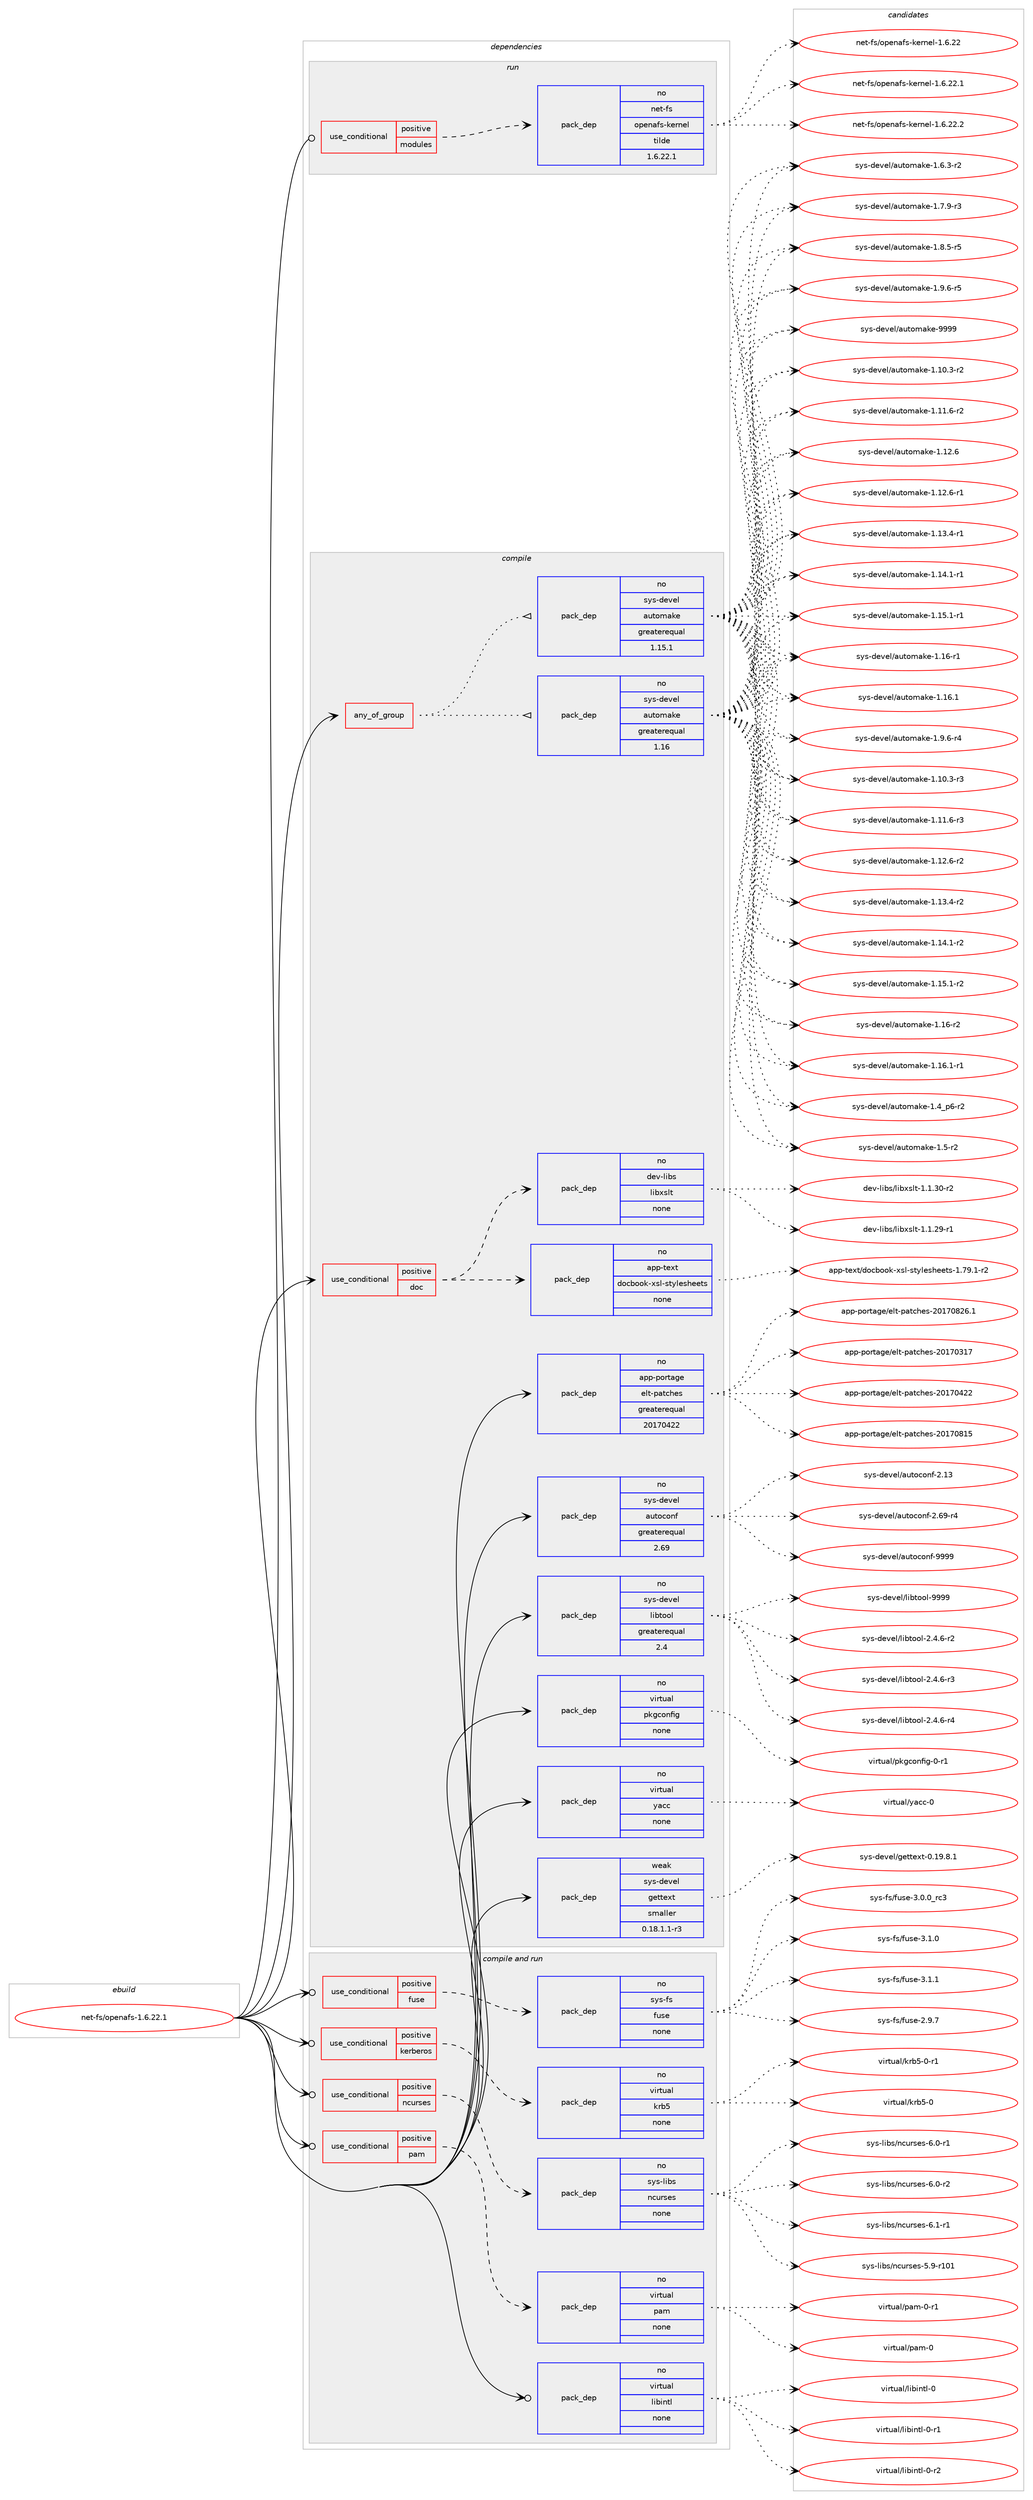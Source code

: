 digraph prolog {

# *************
# Graph options
# *************

newrank=true;
concentrate=true;
compound=true;
graph [rankdir=LR,fontname=Helvetica,fontsize=10,ranksep=1.5];#, ranksep=2.5, nodesep=0.2];
edge  [arrowhead=vee];
node  [fontname=Helvetica,fontsize=10];

# **********
# The ebuild
# **********

subgraph cluster_leftcol {
color=gray;
rank=same;
label=<<i>ebuild</i>>;
id [label="net-fs/openafs-1.6.22.1", color=red, width=4, href="../net-fs/openafs-1.6.22.1.svg"];
}

# ****************
# The dependencies
# ****************

subgraph cluster_midcol {
color=gray;
label=<<i>dependencies</i>>;
subgraph cluster_compile {
fillcolor="#eeeeee";
style=filled;
label=<<i>compile</i>>;
subgraph any9 {
dependency227 [label=<<TABLE BORDER="0" CELLBORDER="1" CELLSPACING="0" CELLPADDING="4"><TR><TD CELLPADDING="10">any_of_group</TD></TR></TABLE>>, shape=none, color=red];subgraph pack170 {
dependency228 [label=<<TABLE BORDER="0" CELLBORDER="1" CELLSPACING="0" CELLPADDING="4" WIDTH="220"><TR><TD ROWSPAN="6" CELLPADDING="30">pack_dep</TD></TR><TR><TD WIDTH="110">no</TD></TR><TR><TD>sys-devel</TD></TR><TR><TD>automake</TD></TR><TR><TD>greaterequal</TD></TR><TR><TD>1.16</TD></TR></TABLE>>, shape=none, color=blue];
}
dependency227:e -> dependency228:w [weight=20,style="dotted",arrowhead="oinv"];
subgraph pack171 {
dependency229 [label=<<TABLE BORDER="0" CELLBORDER="1" CELLSPACING="0" CELLPADDING="4" WIDTH="220"><TR><TD ROWSPAN="6" CELLPADDING="30">pack_dep</TD></TR><TR><TD WIDTH="110">no</TD></TR><TR><TD>sys-devel</TD></TR><TR><TD>automake</TD></TR><TR><TD>greaterequal</TD></TR><TR><TD>1.15.1</TD></TR></TABLE>>, shape=none, color=blue];
}
dependency227:e -> dependency229:w [weight=20,style="dotted",arrowhead="oinv"];
}
id:e -> dependency227:w [weight=20,style="solid",arrowhead="vee"];
subgraph cond50 {
dependency230 [label=<<TABLE BORDER="0" CELLBORDER="1" CELLSPACING="0" CELLPADDING="4"><TR><TD ROWSPAN="3" CELLPADDING="10">use_conditional</TD></TR><TR><TD>positive</TD></TR><TR><TD>doc</TD></TR></TABLE>>, shape=none, color=red];
subgraph pack172 {
dependency231 [label=<<TABLE BORDER="0" CELLBORDER="1" CELLSPACING="0" CELLPADDING="4" WIDTH="220"><TR><TD ROWSPAN="6" CELLPADDING="30">pack_dep</TD></TR><TR><TD WIDTH="110">no</TD></TR><TR><TD>app-text</TD></TR><TR><TD>docbook-xsl-stylesheets</TD></TR><TR><TD>none</TD></TR><TR><TD></TD></TR></TABLE>>, shape=none, color=blue];
}
dependency230:e -> dependency231:w [weight=20,style="dashed",arrowhead="vee"];
subgraph pack173 {
dependency232 [label=<<TABLE BORDER="0" CELLBORDER="1" CELLSPACING="0" CELLPADDING="4" WIDTH="220"><TR><TD ROWSPAN="6" CELLPADDING="30">pack_dep</TD></TR><TR><TD WIDTH="110">no</TD></TR><TR><TD>dev-libs</TD></TR><TR><TD>libxslt</TD></TR><TR><TD>none</TD></TR><TR><TD></TD></TR></TABLE>>, shape=none, color=blue];
}
dependency230:e -> dependency232:w [weight=20,style="dashed",arrowhead="vee"];
}
id:e -> dependency230:w [weight=20,style="solid",arrowhead="vee"];
subgraph pack174 {
dependency233 [label=<<TABLE BORDER="0" CELLBORDER="1" CELLSPACING="0" CELLPADDING="4" WIDTH="220"><TR><TD ROWSPAN="6" CELLPADDING="30">pack_dep</TD></TR><TR><TD WIDTH="110">no</TD></TR><TR><TD>app-portage</TD></TR><TR><TD>elt-patches</TD></TR><TR><TD>greaterequal</TD></TR><TR><TD>20170422</TD></TR></TABLE>>, shape=none, color=blue];
}
id:e -> dependency233:w [weight=20,style="solid",arrowhead="vee"];
subgraph pack175 {
dependency234 [label=<<TABLE BORDER="0" CELLBORDER="1" CELLSPACING="0" CELLPADDING="4" WIDTH="220"><TR><TD ROWSPAN="6" CELLPADDING="30">pack_dep</TD></TR><TR><TD WIDTH="110">no</TD></TR><TR><TD>sys-devel</TD></TR><TR><TD>autoconf</TD></TR><TR><TD>greaterequal</TD></TR><TR><TD>2.69</TD></TR></TABLE>>, shape=none, color=blue];
}
id:e -> dependency234:w [weight=20,style="solid",arrowhead="vee"];
subgraph pack176 {
dependency235 [label=<<TABLE BORDER="0" CELLBORDER="1" CELLSPACING="0" CELLPADDING="4" WIDTH="220"><TR><TD ROWSPAN="6" CELLPADDING="30">pack_dep</TD></TR><TR><TD WIDTH="110">no</TD></TR><TR><TD>sys-devel</TD></TR><TR><TD>libtool</TD></TR><TR><TD>greaterequal</TD></TR><TR><TD>2.4</TD></TR></TABLE>>, shape=none, color=blue];
}
id:e -> dependency235:w [weight=20,style="solid",arrowhead="vee"];
subgraph pack177 {
dependency236 [label=<<TABLE BORDER="0" CELLBORDER="1" CELLSPACING="0" CELLPADDING="4" WIDTH="220"><TR><TD ROWSPAN="6" CELLPADDING="30">pack_dep</TD></TR><TR><TD WIDTH="110">no</TD></TR><TR><TD>virtual</TD></TR><TR><TD>pkgconfig</TD></TR><TR><TD>none</TD></TR><TR><TD></TD></TR></TABLE>>, shape=none, color=blue];
}
id:e -> dependency236:w [weight=20,style="solid",arrowhead="vee"];
subgraph pack178 {
dependency237 [label=<<TABLE BORDER="0" CELLBORDER="1" CELLSPACING="0" CELLPADDING="4" WIDTH="220"><TR><TD ROWSPAN="6" CELLPADDING="30">pack_dep</TD></TR><TR><TD WIDTH="110">no</TD></TR><TR><TD>virtual</TD></TR><TR><TD>yacc</TD></TR><TR><TD>none</TD></TR><TR><TD></TD></TR></TABLE>>, shape=none, color=blue];
}
id:e -> dependency237:w [weight=20,style="solid",arrowhead="vee"];
subgraph pack179 {
dependency238 [label=<<TABLE BORDER="0" CELLBORDER="1" CELLSPACING="0" CELLPADDING="4" WIDTH="220"><TR><TD ROWSPAN="6" CELLPADDING="30">pack_dep</TD></TR><TR><TD WIDTH="110">weak</TD></TR><TR><TD>sys-devel</TD></TR><TR><TD>gettext</TD></TR><TR><TD>smaller</TD></TR><TR><TD>0.18.1.1-r3</TD></TR></TABLE>>, shape=none, color=blue];
}
id:e -> dependency238:w [weight=20,style="solid",arrowhead="vee"];
}
subgraph cluster_compileandrun {
fillcolor="#eeeeee";
style=filled;
label=<<i>compile and run</i>>;
subgraph cond51 {
dependency239 [label=<<TABLE BORDER="0" CELLBORDER="1" CELLSPACING="0" CELLPADDING="4"><TR><TD ROWSPAN="3" CELLPADDING="10">use_conditional</TD></TR><TR><TD>positive</TD></TR><TR><TD>fuse</TD></TR></TABLE>>, shape=none, color=red];
subgraph pack180 {
dependency240 [label=<<TABLE BORDER="0" CELLBORDER="1" CELLSPACING="0" CELLPADDING="4" WIDTH="220"><TR><TD ROWSPAN="6" CELLPADDING="30">pack_dep</TD></TR><TR><TD WIDTH="110">no</TD></TR><TR><TD>sys-fs</TD></TR><TR><TD>fuse</TD></TR><TR><TD>none</TD></TR><TR><TD></TD></TR></TABLE>>, shape=none, color=blue];
}
dependency239:e -> dependency240:w [weight=20,style="dashed",arrowhead="vee"];
}
id:e -> dependency239:w [weight=20,style="solid",arrowhead="odotvee"];
subgraph cond52 {
dependency241 [label=<<TABLE BORDER="0" CELLBORDER="1" CELLSPACING="0" CELLPADDING="4"><TR><TD ROWSPAN="3" CELLPADDING="10">use_conditional</TD></TR><TR><TD>positive</TD></TR><TR><TD>kerberos</TD></TR></TABLE>>, shape=none, color=red];
subgraph pack181 {
dependency242 [label=<<TABLE BORDER="0" CELLBORDER="1" CELLSPACING="0" CELLPADDING="4" WIDTH="220"><TR><TD ROWSPAN="6" CELLPADDING="30">pack_dep</TD></TR><TR><TD WIDTH="110">no</TD></TR><TR><TD>virtual</TD></TR><TR><TD>krb5</TD></TR><TR><TD>none</TD></TR><TR><TD></TD></TR></TABLE>>, shape=none, color=blue];
}
dependency241:e -> dependency242:w [weight=20,style="dashed",arrowhead="vee"];
}
id:e -> dependency241:w [weight=20,style="solid",arrowhead="odotvee"];
subgraph cond53 {
dependency243 [label=<<TABLE BORDER="0" CELLBORDER="1" CELLSPACING="0" CELLPADDING="4"><TR><TD ROWSPAN="3" CELLPADDING="10">use_conditional</TD></TR><TR><TD>positive</TD></TR><TR><TD>ncurses</TD></TR></TABLE>>, shape=none, color=red];
subgraph pack182 {
dependency244 [label=<<TABLE BORDER="0" CELLBORDER="1" CELLSPACING="0" CELLPADDING="4" WIDTH="220"><TR><TD ROWSPAN="6" CELLPADDING="30">pack_dep</TD></TR><TR><TD WIDTH="110">no</TD></TR><TR><TD>sys-libs</TD></TR><TR><TD>ncurses</TD></TR><TR><TD>none</TD></TR><TR><TD></TD></TR></TABLE>>, shape=none, color=blue];
}
dependency243:e -> dependency244:w [weight=20,style="dashed",arrowhead="vee"];
}
id:e -> dependency243:w [weight=20,style="solid",arrowhead="odotvee"];
subgraph cond54 {
dependency245 [label=<<TABLE BORDER="0" CELLBORDER="1" CELLSPACING="0" CELLPADDING="4"><TR><TD ROWSPAN="3" CELLPADDING="10">use_conditional</TD></TR><TR><TD>positive</TD></TR><TR><TD>pam</TD></TR></TABLE>>, shape=none, color=red];
subgraph pack183 {
dependency246 [label=<<TABLE BORDER="0" CELLBORDER="1" CELLSPACING="0" CELLPADDING="4" WIDTH="220"><TR><TD ROWSPAN="6" CELLPADDING="30">pack_dep</TD></TR><TR><TD WIDTH="110">no</TD></TR><TR><TD>virtual</TD></TR><TR><TD>pam</TD></TR><TR><TD>none</TD></TR><TR><TD></TD></TR></TABLE>>, shape=none, color=blue];
}
dependency245:e -> dependency246:w [weight=20,style="dashed",arrowhead="vee"];
}
id:e -> dependency245:w [weight=20,style="solid",arrowhead="odotvee"];
subgraph pack184 {
dependency247 [label=<<TABLE BORDER="0" CELLBORDER="1" CELLSPACING="0" CELLPADDING="4" WIDTH="220"><TR><TD ROWSPAN="6" CELLPADDING="30">pack_dep</TD></TR><TR><TD WIDTH="110">no</TD></TR><TR><TD>virtual</TD></TR><TR><TD>libintl</TD></TR><TR><TD>none</TD></TR><TR><TD></TD></TR></TABLE>>, shape=none, color=blue];
}
id:e -> dependency247:w [weight=20,style="solid",arrowhead="odotvee"];
}
subgraph cluster_run {
fillcolor="#eeeeee";
style=filled;
label=<<i>run</i>>;
subgraph cond55 {
dependency248 [label=<<TABLE BORDER="0" CELLBORDER="1" CELLSPACING="0" CELLPADDING="4"><TR><TD ROWSPAN="3" CELLPADDING="10">use_conditional</TD></TR><TR><TD>positive</TD></TR><TR><TD>modules</TD></TR></TABLE>>, shape=none, color=red];
subgraph pack185 {
dependency249 [label=<<TABLE BORDER="0" CELLBORDER="1" CELLSPACING="0" CELLPADDING="4" WIDTH="220"><TR><TD ROWSPAN="6" CELLPADDING="30">pack_dep</TD></TR><TR><TD WIDTH="110">no</TD></TR><TR><TD>net-fs</TD></TR><TR><TD>openafs-kernel</TD></TR><TR><TD>tilde</TD></TR><TR><TD>1.6.22.1</TD></TR></TABLE>>, shape=none, color=blue];
}
dependency248:e -> dependency249:w [weight=20,style="dashed",arrowhead="vee"];
}
id:e -> dependency248:w [weight=20,style="solid",arrowhead="odot"];
}
}

# **************
# The candidates
# **************

subgraph cluster_choices {
rank=same;
color=gray;
label=<<i>candidates</i>>;

subgraph choice170 {
color=black;
nodesep=1;
choice11512111545100101118101108479711711611110997107101454946494846514511450 [label="sys-devel/automake-1.10.3-r2", color=red, width=4,href="../sys-devel/automake-1.10.3-r2.svg"];
choice11512111545100101118101108479711711611110997107101454946494946544511450 [label="sys-devel/automake-1.11.6-r2", color=red, width=4,href="../sys-devel/automake-1.11.6-r2.svg"];
choice1151211154510010111810110847971171161111099710710145494649504654 [label="sys-devel/automake-1.12.6", color=red, width=4,href="../sys-devel/automake-1.12.6.svg"];
choice11512111545100101118101108479711711611110997107101454946495046544511449 [label="sys-devel/automake-1.12.6-r1", color=red, width=4,href="../sys-devel/automake-1.12.6-r1.svg"];
choice11512111545100101118101108479711711611110997107101454946495146524511449 [label="sys-devel/automake-1.13.4-r1", color=red, width=4,href="../sys-devel/automake-1.13.4-r1.svg"];
choice11512111545100101118101108479711711611110997107101454946495246494511449 [label="sys-devel/automake-1.14.1-r1", color=red, width=4,href="../sys-devel/automake-1.14.1-r1.svg"];
choice11512111545100101118101108479711711611110997107101454946495346494511449 [label="sys-devel/automake-1.15.1-r1", color=red, width=4,href="../sys-devel/automake-1.15.1-r1.svg"];
choice1151211154510010111810110847971171161111099710710145494649544511449 [label="sys-devel/automake-1.16-r1", color=red, width=4,href="../sys-devel/automake-1.16-r1.svg"];
choice1151211154510010111810110847971171161111099710710145494649544649 [label="sys-devel/automake-1.16.1", color=red, width=4,href="../sys-devel/automake-1.16.1.svg"];
choice115121115451001011181011084797117116111109971071014549465746544511452 [label="sys-devel/automake-1.9.6-r4", color=red, width=4,href="../sys-devel/automake-1.9.6-r4.svg"];
choice11512111545100101118101108479711711611110997107101454946494846514511451 [label="sys-devel/automake-1.10.3-r3", color=red, width=4,href="../sys-devel/automake-1.10.3-r3.svg"];
choice11512111545100101118101108479711711611110997107101454946494946544511451 [label="sys-devel/automake-1.11.6-r3", color=red, width=4,href="../sys-devel/automake-1.11.6-r3.svg"];
choice11512111545100101118101108479711711611110997107101454946495046544511450 [label="sys-devel/automake-1.12.6-r2", color=red, width=4,href="../sys-devel/automake-1.12.6-r2.svg"];
choice11512111545100101118101108479711711611110997107101454946495146524511450 [label="sys-devel/automake-1.13.4-r2", color=red, width=4,href="../sys-devel/automake-1.13.4-r2.svg"];
choice11512111545100101118101108479711711611110997107101454946495246494511450 [label="sys-devel/automake-1.14.1-r2", color=red, width=4,href="../sys-devel/automake-1.14.1-r2.svg"];
choice11512111545100101118101108479711711611110997107101454946495346494511450 [label="sys-devel/automake-1.15.1-r2", color=red, width=4,href="../sys-devel/automake-1.15.1-r2.svg"];
choice1151211154510010111810110847971171161111099710710145494649544511450 [label="sys-devel/automake-1.16-r2", color=red, width=4,href="../sys-devel/automake-1.16-r2.svg"];
choice11512111545100101118101108479711711611110997107101454946495446494511449 [label="sys-devel/automake-1.16.1-r1", color=red, width=4,href="../sys-devel/automake-1.16.1-r1.svg"];
choice115121115451001011181011084797117116111109971071014549465295112544511450 [label="sys-devel/automake-1.4_p6-r2", color=red, width=4,href="../sys-devel/automake-1.4_p6-r2.svg"];
choice11512111545100101118101108479711711611110997107101454946534511450 [label="sys-devel/automake-1.5-r2", color=red, width=4,href="../sys-devel/automake-1.5-r2.svg"];
choice115121115451001011181011084797117116111109971071014549465446514511450 [label="sys-devel/automake-1.6.3-r2", color=red, width=4,href="../sys-devel/automake-1.6.3-r2.svg"];
choice115121115451001011181011084797117116111109971071014549465546574511451 [label="sys-devel/automake-1.7.9-r3", color=red, width=4,href="../sys-devel/automake-1.7.9-r3.svg"];
choice115121115451001011181011084797117116111109971071014549465646534511453 [label="sys-devel/automake-1.8.5-r5", color=red, width=4,href="../sys-devel/automake-1.8.5-r5.svg"];
choice115121115451001011181011084797117116111109971071014549465746544511453 [label="sys-devel/automake-1.9.6-r5", color=red, width=4,href="../sys-devel/automake-1.9.6-r5.svg"];
choice115121115451001011181011084797117116111109971071014557575757 [label="sys-devel/automake-9999", color=red, width=4,href="../sys-devel/automake-9999.svg"];
dependency228:e -> choice11512111545100101118101108479711711611110997107101454946494846514511450:w [style=dotted,weight="100"];
dependency228:e -> choice11512111545100101118101108479711711611110997107101454946494946544511450:w [style=dotted,weight="100"];
dependency228:e -> choice1151211154510010111810110847971171161111099710710145494649504654:w [style=dotted,weight="100"];
dependency228:e -> choice11512111545100101118101108479711711611110997107101454946495046544511449:w [style=dotted,weight="100"];
dependency228:e -> choice11512111545100101118101108479711711611110997107101454946495146524511449:w [style=dotted,weight="100"];
dependency228:e -> choice11512111545100101118101108479711711611110997107101454946495246494511449:w [style=dotted,weight="100"];
dependency228:e -> choice11512111545100101118101108479711711611110997107101454946495346494511449:w [style=dotted,weight="100"];
dependency228:e -> choice1151211154510010111810110847971171161111099710710145494649544511449:w [style=dotted,weight="100"];
dependency228:e -> choice1151211154510010111810110847971171161111099710710145494649544649:w [style=dotted,weight="100"];
dependency228:e -> choice115121115451001011181011084797117116111109971071014549465746544511452:w [style=dotted,weight="100"];
dependency228:e -> choice11512111545100101118101108479711711611110997107101454946494846514511451:w [style=dotted,weight="100"];
dependency228:e -> choice11512111545100101118101108479711711611110997107101454946494946544511451:w [style=dotted,weight="100"];
dependency228:e -> choice11512111545100101118101108479711711611110997107101454946495046544511450:w [style=dotted,weight="100"];
dependency228:e -> choice11512111545100101118101108479711711611110997107101454946495146524511450:w [style=dotted,weight="100"];
dependency228:e -> choice11512111545100101118101108479711711611110997107101454946495246494511450:w [style=dotted,weight="100"];
dependency228:e -> choice11512111545100101118101108479711711611110997107101454946495346494511450:w [style=dotted,weight="100"];
dependency228:e -> choice1151211154510010111810110847971171161111099710710145494649544511450:w [style=dotted,weight="100"];
dependency228:e -> choice11512111545100101118101108479711711611110997107101454946495446494511449:w [style=dotted,weight="100"];
dependency228:e -> choice115121115451001011181011084797117116111109971071014549465295112544511450:w [style=dotted,weight="100"];
dependency228:e -> choice11512111545100101118101108479711711611110997107101454946534511450:w [style=dotted,weight="100"];
dependency228:e -> choice115121115451001011181011084797117116111109971071014549465446514511450:w [style=dotted,weight="100"];
dependency228:e -> choice115121115451001011181011084797117116111109971071014549465546574511451:w [style=dotted,weight="100"];
dependency228:e -> choice115121115451001011181011084797117116111109971071014549465646534511453:w [style=dotted,weight="100"];
dependency228:e -> choice115121115451001011181011084797117116111109971071014549465746544511453:w [style=dotted,weight="100"];
dependency228:e -> choice115121115451001011181011084797117116111109971071014557575757:w [style=dotted,weight="100"];
}
subgraph choice171 {
color=black;
nodesep=1;
choice11512111545100101118101108479711711611110997107101454946494846514511450 [label="sys-devel/automake-1.10.3-r2", color=red, width=4,href="../sys-devel/automake-1.10.3-r2.svg"];
choice11512111545100101118101108479711711611110997107101454946494946544511450 [label="sys-devel/automake-1.11.6-r2", color=red, width=4,href="../sys-devel/automake-1.11.6-r2.svg"];
choice1151211154510010111810110847971171161111099710710145494649504654 [label="sys-devel/automake-1.12.6", color=red, width=4,href="../sys-devel/automake-1.12.6.svg"];
choice11512111545100101118101108479711711611110997107101454946495046544511449 [label="sys-devel/automake-1.12.6-r1", color=red, width=4,href="../sys-devel/automake-1.12.6-r1.svg"];
choice11512111545100101118101108479711711611110997107101454946495146524511449 [label="sys-devel/automake-1.13.4-r1", color=red, width=4,href="../sys-devel/automake-1.13.4-r1.svg"];
choice11512111545100101118101108479711711611110997107101454946495246494511449 [label="sys-devel/automake-1.14.1-r1", color=red, width=4,href="../sys-devel/automake-1.14.1-r1.svg"];
choice11512111545100101118101108479711711611110997107101454946495346494511449 [label="sys-devel/automake-1.15.1-r1", color=red, width=4,href="../sys-devel/automake-1.15.1-r1.svg"];
choice1151211154510010111810110847971171161111099710710145494649544511449 [label="sys-devel/automake-1.16-r1", color=red, width=4,href="../sys-devel/automake-1.16-r1.svg"];
choice1151211154510010111810110847971171161111099710710145494649544649 [label="sys-devel/automake-1.16.1", color=red, width=4,href="../sys-devel/automake-1.16.1.svg"];
choice115121115451001011181011084797117116111109971071014549465746544511452 [label="sys-devel/automake-1.9.6-r4", color=red, width=4,href="../sys-devel/automake-1.9.6-r4.svg"];
choice11512111545100101118101108479711711611110997107101454946494846514511451 [label="sys-devel/automake-1.10.3-r3", color=red, width=4,href="../sys-devel/automake-1.10.3-r3.svg"];
choice11512111545100101118101108479711711611110997107101454946494946544511451 [label="sys-devel/automake-1.11.6-r3", color=red, width=4,href="../sys-devel/automake-1.11.6-r3.svg"];
choice11512111545100101118101108479711711611110997107101454946495046544511450 [label="sys-devel/automake-1.12.6-r2", color=red, width=4,href="../sys-devel/automake-1.12.6-r2.svg"];
choice11512111545100101118101108479711711611110997107101454946495146524511450 [label="sys-devel/automake-1.13.4-r2", color=red, width=4,href="../sys-devel/automake-1.13.4-r2.svg"];
choice11512111545100101118101108479711711611110997107101454946495246494511450 [label="sys-devel/automake-1.14.1-r2", color=red, width=4,href="../sys-devel/automake-1.14.1-r2.svg"];
choice11512111545100101118101108479711711611110997107101454946495346494511450 [label="sys-devel/automake-1.15.1-r2", color=red, width=4,href="../sys-devel/automake-1.15.1-r2.svg"];
choice1151211154510010111810110847971171161111099710710145494649544511450 [label="sys-devel/automake-1.16-r2", color=red, width=4,href="../sys-devel/automake-1.16-r2.svg"];
choice11512111545100101118101108479711711611110997107101454946495446494511449 [label="sys-devel/automake-1.16.1-r1", color=red, width=4,href="../sys-devel/automake-1.16.1-r1.svg"];
choice115121115451001011181011084797117116111109971071014549465295112544511450 [label="sys-devel/automake-1.4_p6-r2", color=red, width=4,href="../sys-devel/automake-1.4_p6-r2.svg"];
choice11512111545100101118101108479711711611110997107101454946534511450 [label="sys-devel/automake-1.5-r2", color=red, width=4,href="../sys-devel/automake-1.5-r2.svg"];
choice115121115451001011181011084797117116111109971071014549465446514511450 [label="sys-devel/automake-1.6.3-r2", color=red, width=4,href="../sys-devel/automake-1.6.3-r2.svg"];
choice115121115451001011181011084797117116111109971071014549465546574511451 [label="sys-devel/automake-1.7.9-r3", color=red, width=4,href="../sys-devel/automake-1.7.9-r3.svg"];
choice115121115451001011181011084797117116111109971071014549465646534511453 [label="sys-devel/automake-1.8.5-r5", color=red, width=4,href="../sys-devel/automake-1.8.5-r5.svg"];
choice115121115451001011181011084797117116111109971071014549465746544511453 [label="sys-devel/automake-1.9.6-r5", color=red, width=4,href="../sys-devel/automake-1.9.6-r5.svg"];
choice115121115451001011181011084797117116111109971071014557575757 [label="sys-devel/automake-9999", color=red, width=4,href="../sys-devel/automake-9999.svg"];
dependency229:e -> choice11512111545100101118101108479711711611110997107101454946494846514511450:w [style=dotted,weight="100"];
dependency229:e -> choice11512111545100101118101108479711711611110997107101454946494946544511450:w [style=dotted,weight="100"];
dependency229:e -> choice1151211154510010111810110847971171161111099710710145494649504654:w [style=dotted,weight="100"];
dependency229:e -> choice11512111545100101118101108479711711611110997107101454946495046544511449:w [style=dotted,weight="100"];
dependency229:e -> choice11512111545100101118101108479711711611110997107101454946495146524511449:w [style=dotted,weight="100"];
dependency229:e -> choice11512111545100101118101108479711711611110997107101454946495246494511449:w [style=dotted,weight="100"];
dependency229:e -> choice11512111545100101118101108479711711611110997107101454946495346494511449:w [style=dotted,weight="100"];
dependency229:e -> choice1151211154510010111810110847971171161111099710710145494649544511449:w [style=dotted,weight="100"];
dependency229:e -> choice1151211154510010111810110847971171161111099710710145494649544649:w [style=dotted,weight="100"];
dependency229:e -> choice115121115451001011181011084797117116111109971071014549465746544511452:w [style=dotted,weight="100"];
dependency229:e -> choice11512111545100101118101108479711711611110997107101454946494846514511451:w [style=dotted,weight="100"];
dependency229:e -> choice11512111545100101118101108479711711611110997107101454946494946544511451:w [style=dotted,weight="100"];
dependency229:e -> choice11512111545100101118101108479711711611110997107101454946495046544511450:w [style=dotted,weight="100"];
dependency229:e -> choice11512111545100101118101108479711711611110997107101454946495146524511450:w [style=dotted,weight="100"];
dependency229:e -> choice11512111545100101118101108479711711611110997107101454946495246494511450:w [style=dotted,weight="100"];
dependency229:e -> choice11512111545100101118101108479711711611110997107101454946495346494511450:w [style=dotted,weight="100"];
dependency229:e -> choice1151211154510010111810110847971171161111099710710145494649544511450:w [style=dotted,weight="100"];
dependency229:e -> choice11512111545100101118101108479711711611110997107101454946495446494511449:w [style=dotted,weight="100"];
dependency229:e -> choice115121115451001011181011084797117116111109971071014549465295112544511450:w [style=dotted,weight="100"];
dependency229:e -> choice11512111545100101118101108479711711611110997107101454946534511450:w [style=dotted,weight="100"];
dependency229:e -> choice115121115451001011181011084797117116111109971071014549465446514511450:w [style=dotted,weight="100"];
dependency229:e -> choice115121115451001011181011084797117116111109971071014549465546574511451:w [style=dotted,weight="100"];
dependency229:e -> choice115121115451001011181011084797117116111109971071014549465646534511453:w [style=dotted,weight="100"];
dependency229:e -> choice115121115451001011181011084797117116111109971071014549465746544511453:w [style=dotted,weight="100"];
dependency229:e -> choice115121115451001011181011084797117116111109971071014557575757:w [style=dotted,weight="100"];
}
subgraph choice172 {
color=black;
nodesep=1;
choice97112112451161011201164710011199981111111074512011510845115116121108101115104101101116115454946555746494511450 [label="app-text/docbook-xsl-stylesheets-1.79.1-r2", color=red, width=4,href="../app-text/docbook-xsl-stylesheets-1.79.1-r2.svg"];
dependency231:e -> choice97112112451161011201164710011199981111111074512011510845115116121108101115104101101116115454946555746494511450:w [style=dotted,weight="100"];
}
subgraph choice173 {
color=black;
nodesep=1;
choice10010111845108105981154710810598120115108116454946494650574511449 [label="dev-libs/libxslt-1.1.29-r1", color=red, width=4,href="../dev-libs/libxslt-1.1.29-r1.svg"];
choice10010111845108105981154710810598120115108116454946494651484511450 [label="dev-libs/libxslt-1.1.30-r2", color=red, width=4,href="../dev-libs/libxslt-1.1.30-r2.svg"];
dependency232:e -> choice10010111845108105981154710810598120115108116454946494650574511449:w [style=dotted,weight="100"];
dependency232:e -> choice10010111845108105981154710810598120115108116454946494651484511450:w [style=dotted,weight="100"];
}
subgraph choice174 {
color=black;
nodesep=1;
choice97112112451121111141169710310147101108116451129711699104101115455048495548514955 [label="app-portage/elt-patches-20170317", color=red, width=4,href="../app-portage/elt-patches-20170317.svg"];
choice97112112451121111141169710310147101108116451129711699104101115455048495548525050 [label="app-portage/elt-patches-20170422", color=red, width=4,href="../app-portage/elt-patches-20170422.svg"];
choice97112112451121111141169710310147101108116451129711699104101115455048495548564953 [label="app-portage/elt-patches-20170815", color=red, width=4,href="../app-portage/elt-patches-20170815.svg"];
choice971121124511211111411697103101471011081164511297116991041011154550484955485650544649 [label="app-portage/elt-patches-20170826.1", color=red, width=4,href="../app-portage/elt-patches-20170826.1.svg"];
dependency233:e -> choice97112112451121111141169710310147101108116451129711699104101115455048495548514955:w [style=dotted,weight="100"];
dependency233:e -> choice97112112451121111141169710310147101108116451129711699104101115455048495548525050:w [style=dotted,weight="100"];
dependency233:e -> choice97112112451121111141169710310147101108116451129711699104101115455048495548564953:w [style=dotted,weight="100"];
dependency233:e -> choice971121124511211111411697103101471011081164511297116991041011154550484955485650544649:w [style=dotted,weight="100"];
}
subgraph choice175 {
color=black;
nodesep=1;
choice115121115451001011181011084797117116111991111101024550464951 [label="sys-devel/autoconf-2.13", color=red, width=4,href="../sys-devel/autoconf-2.13.svg"];
choice1151211154510010111810110847971171161119911111010245504654574511452 [label="sys-devel/autoconf-2.69-r4", color=red, width=4,href="../sys-devel/autoconf-2.69-r4.svg"];
choice115121115451001011181011084797117116111991111101024557575757 [label="sys-devel/autoconf-9999", color=red, width=4,href="../sys-devel/autoconf-9999.svg"];
dependency234:e -> choice115121115451001011181011084797117116111991111101024550464951:w [style=dotted,weight="100"];
dependency234:e -> choice1151211154510010111810110847971171161119911111010245504654574511452:w [style=dotted,weight="100"];
dependency234:e -> choice115121115451001011181011084797117116111991111101024557575757:w [style=dotted,weight="100"];
}
subgraph choice176 {
color=black;
nodesep=1;
choice1151211154510010111810110847108105981161111111084550465246544511450 [label="sys-devel/libtool-2.4.6-r2", color=red, width=4,href="../sys-devel/libtool-2.4.6-r2.svg"];
choice1151211154510010111810110847108105981161111111084550465246544511451 [label="sys-devel/libtool-2.4.6-r3", color=red, width=4,href="../sys-devel/libtool-2.4.6-r3.svg"];
choice1151211154510010111810110847108105981161111111084550465246544511452 [label="sys-devel/libtool-2.4.6-r4", color=red, width=4,href="../sys-devel/libtool-2.4.6-r4.svg"];
choice1151211154510010111810110847108105981161111111084557575757 [label="sys-devel/libtool-9999", color=red, width=4,href="../sys-devel/libtool-9999.svg"];
dependency235:e -> choice1151211154510010111810110847108105981161111111084550465246544511450:w [style=dotted,weight="100"];
dependency235:e -> choice1151211154510010111810110847108105981161111111084550465246544511451:w [style=dotted,weight="100"];
dependency235:e -> choice1151211154510010111810110847108105981161111111084550465246544511452:w [style=dotted,weight="100"];
dependency235:e -> choice1151211154510010111810110847108105981161111111084557575757:w [style=dotted,weight="100"];
}
subgraph choice177 {
color=black;
nodesep=1;
choice11810511411611797108471121071039911111010210510345484511449 [label="virtual/pkgconfig-0-r1", color=red, width=4,href="../virtual/pkgconfig-0-r1.svg"];
dependency236:e -> choice11810511411611797108471121071039911111010210510345484511449:w [style=dotted,weight="100"];
}
subgraph choice178 {
color=black;
nodesep=1;
choice11810511411611797108471219799994548 [label="virtual/yacc-0", color=red, width=4,href="../virtual/yacc-0.svg"];
dependency237:e -> choice11810511411611797108471219799994548:w [style=dotted,weight="100"];
}
subgraph choice179 {
color=black;
nodesep=1;
choice1151211154510010111810110847103101116116101120116454846495746564649 [label="sys-devel/gettext-0.19.8.1", color=red, width=4,href="../sys-devel/gettext-0.19.8.1.svg"];
dependency238:e -> choice1151211154510010111810110847103101116116101120116454846495746564649:w [style=dotted,weight="100"];
}
subgraph choice180 {
color=black;
nodesep=1;
choice1151211154510211547102117115101455046574655 [label="sys-fs/fuse-2.9.7", color=red, width=4,href="../sys-fs/fuse-2.9.7.svg"];
choice1151211154510211547102117115101455146484648951149951 [label="sys-fs/fuse-3.0.0_rc3", color=red, width=4,href="../sys-fs/fuse-3.0.0_rc3.svg"];
choice1151211154510211547102117115101455146494648 [label="sys-fs/fuse-3.1.0", color=red, width=4,href="../sys-fs/fuse-3.1.0.svg"];
choice1151211154510211547102117115101455146494649 [label="sys-fs/fuse-3.1.1", color=red, width=4,href="../sys-fs/fuse-3.1.1.svg"];
dependency240:e -> choice1151211154510211547102117115101455046574655:w [style=dotted,weight="100"];
dependency240:e -> choice1151211154510211547102117115101455146484648951149951:w [style=dotted,weight="100"];
dependency240:e -> choice1151211154510211547102117115101455146494648:w [style=dotted,weight="100"];
dependency240:e -> choice1151211154510211547102117115101455146494649:w [style=dotted,weight="100"];
}
subgraph choice181 {
color=black;
nodesep=1;
choice118105114116117971084710711498534548 [label="virtual/krb5-0", color=red, width=4,href="../virtual/krb5-0.svg"];
choice1181051141161179710847107114985345484511449 [label="virtual/krb5-0-r1", color=red, width=4,href="../virtual/krb5-0-r1.svg"];
dependency242:e -> choice118105114116117971084710711498534548:w [style=dotted,weight="100"];
dependency242:e -> choice1181051141161179710847107114985345484511449:w [style=dotted,weight="100"];
}
subgraph choice182 {
color=black;
nodesep=1;
choice115121115451081059811547110991171141151011154553465745114494849 [label="sys-libs/ncurses-5.9-r101", color=red, width=4,href="../sys-libs/ncurses-5.9-r101.svg"];
choice11512111545108105981154711099117114115101115455446484511449 [label="sys-libs/ncurses-6.0-r1", color=red, width=4,href="../sys-libs/ncurses-6.0-r1.svg"];
choice11512111545108105981154711099117114115101115455446484511450 [label="sys-libs/ncurses-6.0-r2", color=red, width=4,href="../sys-libs/ncurses-6.0-r2.svg"];
choice11512111545108105981154711099117114115101115455446494511449 [label="sys-libs/ncurses-6.1-r1", color=red, width=4,href="../sys-libs/ncurses-6.1-r1.svg"];
dependency244:e -> choice115121115451081059811547110991171141151011154553465745114494849:w [style=dotted,weight="100"];
dependency244:e -> choice11512111545108105981154711099117114115101115455446484511449:w [style=dotted,weight="100"];
dependency244:e -> choice11512111545108105981154711099117114115101115455446484511450:w [style=dotted,weight="100"];
dependency244:e -> choice11512111545108105981154711099117114115101115455446494511449:w [style=dotted,weight="100"];
}
subgraph choice183 {
color=black;
nodesep=1;
choice1181051141161179710847112971094548 [label="virtual/pam-0", color=red, width=4,href="../virtual/pam-0.svg"];
choice11810511411611797108471129710945484511449 [label="virtual/pam-0-r1", color=red, width=4,href="../virtual/pam-0-r1.svg"];
dependency246:e -> choice1181051141161179710847112971094548:w [style=dotted,weight="100"];
dependency246:e -> choice11810511411611797108471129710945484511449:w [style=dotted,weight="100"];
}
subgraph choice184 {
color=black;
nodesep=1;
choice1181051141161179710847108105981051101161084548 [label="virtual/libintl-0", color=red, width=4,href="../virtual/libintl-0.svg"];
choice11810511411611797108471081059810511011610845484511449 [label="virtual/libintl-0-r1", color=red, width=4,href="../virtual/libintl-0-r1.svg"];
choice11810511411611797108471081059810511011610845484511450 [label="virtual/libintl-0-r2", color=red, width=4,href="../virtual/libintl-0-r2.svg"];
dependency247:e -> choice1181051141161179710847108105981051101161084548:w [style=dotted,weight="100"];
dependency247:e -> choice11810511411611797108471081059810511011610845484511449:w [style=dotted,weight="100"];
dependency247:e -> choice11810511411611797108471081059810511011610845484511450:w [style=dotted,weight="100"];
}
subgraph choice185 {
color=black;
nodesep=1;
choice1101011164510211547111112101110971021154510710111411010110845494654465050 [label="net-fs/openafs-kernel-1.6.22", color=red, width=4,href="../net-fs/openafs-kernel-1.6.22.svg"];
choice11010111645102115471111121011109710211545107101114110101108454946544650504649 [label="net-fs/openafs-kernel-1.6.22.1", color=red, width=4,href="../net-fs/openafs-kernel-1.6.22.1.svg"];
choice11010111645102115471111121011109710211545107101114110101108454946544650504650 [label="net-fs/openafs-kernel-1.6.22.2", color=red, width=4,href="../net-fs/openafs-kernel-1.6.22.2.svg"];
dependency249:e -> choice1101011164510211547111112101110971021154510710111411010110845494654465050:w [style=dotted,weight="100"];
dependency249:e -> choice11010111645102115471111121011109710211545107101114110101108454946544650504649:w [style=dotted,weight="100"];
dependency249:e -> choice11010111645102115471111121011109710211545107101114110101108454946544650504650:w [style=dotted,weight="100"];
}
}

}
